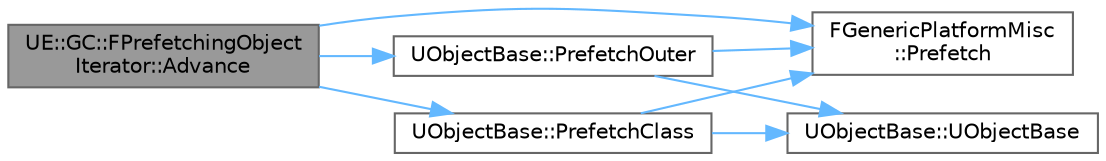 digraph "UE::GC::FPrefetchingObjectIterator::Advance"
{
 // INTERACTIVE_SVG=YES
 // LATEX_PDF_SIZE
  bgcolor="transparent";
  edge [fontname=Helvetica,fontsize=10,labelfontname=Helvetica,labelfontsize=10];
  node [fontname=Helvetica,fontsize=10,shape=box,height=0.2,width=0.4];
  rankdir="LR";
  Node1 [id="Node000001",label="UE::GC::FPrefetchingObject\lIterator::Advance",height=0.2,width=0.4,color="gray40", fillcolor="grey60", style="filled", fontcolor="black",tooltip=" "];
  Node1 -> Node2 [id="edge1_Node000001_Node000002",color="steelblue1",style="solid",tooltip=" "];
  Node2 [id="Node000002",label="FGenericPlatformMisc\l::Prefetch",height=0.2,width=0.4,color="grey40", fillcolor="white", style="filled",URL="$d1/de8/structFGenericPlatformMisc.html#a57b50e0120163ede6e76b73d6f2b7033",tooltip=" "];
  Node1 -> Node3 [id="edge2_Node000001_Node000003",color="steelblue1",style="solid",tooltip=" "];
  Node3 [id="Node000003",label="UObjectBase::PrefetchClass",height=0.2,width=0.4,color="grey40", fillcolor="white", style="filled",URL="$d9/dc4/classUObjectBase.html#a582b87a72a3d601dd4af3af650afaa25",tooltip=" "];
  Node3 -> Node4 [id="edge3_Node000003_Node000004",color="steelblue1",style="solid",tooltip=" "];
  Node4 [id="Node000004",label="UObjectBase::UObjectBase",height=0.2,width=0.4,color="grey40", fillcolor="white", style="filled",URL="$d9/dc4/classUObjectBase.html#ab25bf82be9d3d5e9cd9d4a27c22b065a",tooltip=" "];
  Node3 -> Node2 [id="edge4_Node000003_Node000002",color="steelblue1",style="solid",tooltip=" "];
  Node1 -> Node5 [id="edge5_Node000001_Node000005",color="steelblue1",style="solid",tooltip=" "];
  Node5 [id="Node000005",label="UObjectBase::PrefetchOuter",height=0.2,width=0.4,color="grey40", fillcolor="white", style="filled",URL="$d9/dc4/classUObjectBase.html#a57d8f4f9f94124ae3908782936727b5a",tooltip=" "];
  Node5 -> Node4 [id="edge6_Node000005_Node000004",color="steelblue1",style="solid",tooltip=" "];
  Node5 -> Node2 [id="edge7_Node000005_Node000002",color="steelblue1",style="solid",tooltip=" "];
}
